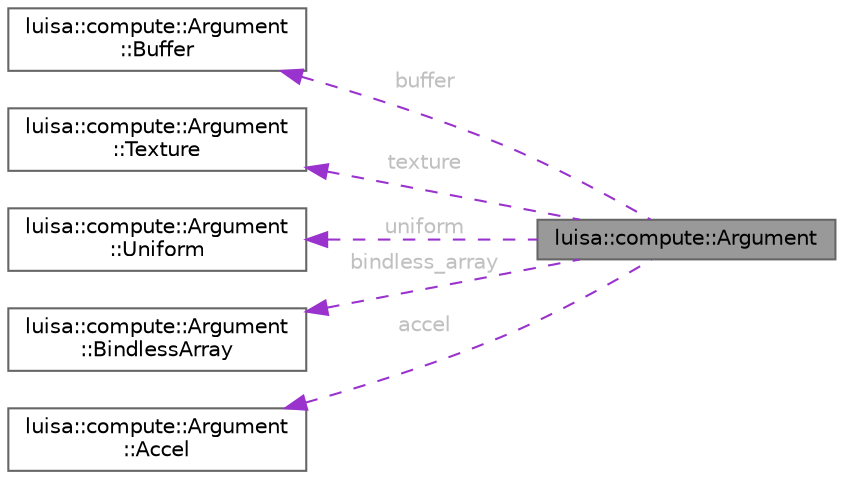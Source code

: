 digraph "luisa::compute::Argument"
{
 // LATEX_PDF_SIZE
  bgcolor="transparent";
  edge [fontname=Helvetica,fontsize=10,labelfontname=Helvetica,labelfontsize=10];
  node [fontname=Helvetica,fontsize=10,shape=box,height=0.2,width=0.4];
  rankdir="LR";
  Node1 [id="Node000001",label="luisa::compute::Argument",height=0.2,width=0.4,color="gray40", fillcolor="grey60", style="filled", fontcolor="black",tooltip=" "];
  Node2 -> Node1 [id="edge1_Node000001_Node000002",dir="back",color="darkorchid3",style="dashed",tooltip=" ",label=" buffer",fontcolor="grey" ];
  Node2 [id="Node000002",label="luisa::compute::Argument\l::Buffer",height=0.2,width=0.4,color="gray40", fillcolor="white", style="filled",URL="$structluisa_1_1compute_1_1_argument_1_1_buffer.html",tooltip=" "];
  Node3 -> Node1 [id="edge2_Node000001_Node000003",dir="back",color="darkorchid3",style="dashed",tooltip=" ",label=" texture",fontcolor="grey" ];
  Node3 [id="Node000003",label="luisa::compute::Argument\l::Texture",height=0.2,width=0.4,color="gray40", fillcolor="white", style="filled",URL="$structluisa_1_1compute_1_1_argument_1_1_texture.html",tooltip=" "];
  Node4 -> Node1 [id="edge3_Node000001_Node000004",dir="back",color="darkorchid3",style="dashed",tooltip=" ",label=" uniform",fontcolor="grey" ];
  Node4 [id="Node000004",label="luisa::compute::Argument\l::Uniform",height=0.2,width=0.4,color="gray40", fillcolor="white", style="filled",URL="$structluisa_1_1compute_1_1_argument_1_1_uniform.html",tooltip=" "];
  Node5 -> Node1 [id="edge4_Node000001_Node000005",dir="back",color="darkorchid3",style="dashed",tooltip=" ",label=" bindless_array",fontcolor="grey" ];
  Node5 [id="Node000005",label="luisa::compute::Argument\l::BindlessArray",height=0.2,width=0.4,color="gray40", fillcolor="white", style="filled",URL="$structluisa_1_1compute_1_1_argument_1_1_bindless_array.html",tooltip=" "];
  Node6 -> Node1 [id="edge5_Node000001_Node000006",dir="back",color="darkorchid3",style="dashed",tooltip=" ",label=" accel",fontcolor="grey" ];
  Node6 [id="Node000006",label="luisa::compute::Argument\l::Accel",height=0.2,width=0.4,color="gray40", fillcolor="white", style="filled",URL="$structluisa_1_1compute_1_1_argument_1_1_accel.html",tooltip=" "];
}
